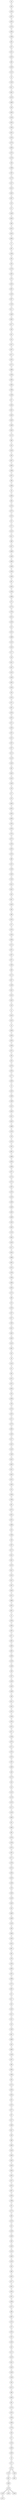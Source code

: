 graph {
n0;
n1;
n2;
n3;
n4;
n5;
n6;
n7;
n8;
n9;
n10;
n11;
n12;
n13;
n14;
n15;
n16;
n17;
n18;
n19;
n20;
n21;
n22;
n23;
n24;
n25;
n26;
n27;
n28;
n29;
n30;
n31;
n32;
n33;
n34;
n35;
n36;
n37;
n38;
n39;
n40;
n41;
n42;
n43;
n44;
n45;
n46;
n47;
n48;
n49;
n50;
n51;
n52;
n53;
n54;
n55;
n56;
n57;
n58;
n59;
n60;
n61;
n62;
n63;
n64;
n65;
n66;
n67;
n68;
n69;
n70;
n71;
n72;
n73;
n74;
n75;
n76;
n77;
n78;
n79;
n80;
n81;
n82;
n83;
n84;
n85;
n86;
n87;
n88;
n89;
n90;
n91;
n92;
n93;
n94;
n95;
n96;
n97;
n98;
n99;
n100;
n101;
n102;
n103;
n104;
n105;
n106;
n107;
n108;
n109;
n110;
n111;
n112;
n113;
n114;
n115;
n116;
n117;
n118;
n119;
n120;
n121;
n122;
n123;
n124;
n125;
n126;
n127;
n128;
n129;
n130;
n131;
n132;
n133;
n134;
n135;
n136;
n137;
n138;
n139;
n140;
n141;
n142;
n143;
n144;
n145;
n146;
n147;
n148;
n149;
n150;
n151;
n152;
n153;
n154;
n155;
n156;
n157;
n158;
n159;
n160;
n161;
n162;
n163;
n164;
n165;
n166;
n167;
n168;
n169;
n170;
n171;
n172;
n173;
n174;
n175;
n176;
n177;
n178;
n179;
n180;
n181;
n182;
n183;
n184;
n185;
n186;
n187;
n188;
n189;
n190;
n191;
n192;
n193;
n194;
n195;
n196;
n197;
n198;
n199;
n200;
n201;
n202;
n203;
n204;
n205;
n206;
n207;
n208;
n209;
n210;
n211;
n212;
n213;
n214;
n215;
n216;
n217;
n218;
n219;
n220;
n221;
n222;
n223;
n224;
n225;
n226;
n227;
n228;
n229;
n230;
n231;
n232;
n233;
n234;
n235;
n236;
n237;
n238;
n239;
n240;
n241;
n242;
n243;
n244;
n245;
n246;
n247;
n248;
n249;
n250;
n251;
n252;
n253;
n254;
n255;
n256;
n257;
n258;
n259;
n260;
n261;
n262;
n263;
n264;
n265;
n266;
n267;
n268;
n269;
n270;
n271;
n272;
n273;
n274;
n275;
n276;
n277;
n278;
n279;
n280;
n281;
n282;
n283;
n284;
n285;
n286;
n287;
n288;
n289;
n290;
n291;
n292;
n293;
n294;
n295;
n296;
n297;
n298;
n299;
n300;
n301;
n302;
n303;
n304;
n305;
n306;
n307;
n308;
n309;
n310;
n311;
n312;
n313;
n314;
n315;
n316;
n317;
n318;
n319;
n320;
n321;
n322;
n323;
n324;
n325;
n326;
n327;
n328;
n329;
n330;
n331;
n332;
n333;
n334;
n335;
n336;
n337;
n338;
n339;
n340;
n341;
n342;
n343;
n344;
n345;
n346;
n347;
n348;
n349;
n350;
n351;
n352;
n353;
n354;
n355;
n356;
n357;
n358;
n359;
n360;
n361;
n362;
n363;
n364;
n365;
n366;
n367;
n368;
n369;
n370;
n371;
n372;
n373;
n374;
n375;
n376;
n377;
n378;
n379;
n380;
n381;
n382;
n383;
n384;
n385;
n386;
n387;
n388;
n389;
n390;
n391;
n392;
n393;
n394;
n395;
n396;
n397;
n398;
n399;
n400;
n401;
n402;
n403;
n404;
n405;
n406;
n407;
n408;
n409;
n410;
n411;
n412;
n413;
n414;
n415;
n416;
n417;
n418;
n419;
n420;
n421;
n422;
n423;
n424;
n425;
n426;
n427;
n428;
n429;
n430;
n431;
n432;
n433;
n434;
n435;
n436;
n437;
n438;
n439;
n440;
n441;
n442;
n443;
n444;
n445;
n446;
n447;
n448;
n449;
n450;
n451;
n452;
n453;
n454;
n455;
n456;
n457;
n458;
n459;
n460;
n461;
n462;
n463;
n464;
n465;
n466;
n467;
n468;
n469;
n470;
n471;
n472;
n473;
n474;
n475;
n476;
n477;
n478;
n479;
n480;
n481;
n482;
n483;
n484;
n485;
n486;
n487;
n488;
n489;
n490;
n491;
n492;
n493;
n494;
n495;
n496;
n497;
n498;
n499;
n0 -- n43;
n1 -- n419;
n1 -- n18;
n2 -- n328;
n2 -- n451;
n3 -- n165;
n3 -- n456;
n4 -- n125;
n4 -- n208;
n5 -- n336;
n5 -- n210;
n6 -- n494;
n6 -- n386;
n7 -- n394;
n7 -- n87;
n8 -- n42;
n8 -- n144;
n9 -- n330;
n9 -- n271;
n10 -- n486;
n10 -- n286;
n11 -- n144;
n11 -- n85;
n12 -- n253;
n12 -- n249;
n13 -- n83;
n13 -- n233;
n14 -- n247;
n14 -- n51;
n15 -- n120;
n15 -- n34;
n16 -- n431;
n16 -- n277;
n17 -- n40;
n17 -- n134;
n18 -- n182;
n18 -- n1;
n19 -- n263;
n19 -- n496;
n20 -- n63;
n20 -- n478;
n21 -- n417;
n21 -- n462;
n22 -- n109;
n22 -- n219;
n23 -- n201;
n23 -- n290;
n24 -- n444;
n24 -- n459;
n25 -- n228;
n25 -- n66;
n26 -- n446;
n26 -- n77;
n27 -- n153;
n27 -- n255;
n28 -- n459;
n28 -- n124;
n29 -- n51;
n29 -- n377;
n30 -- n118;
n30 -- n64;
n31 -- n465;
n31 -- n393;
n32 -- n260;
n32 -- n275;
n33 -- n436;
n33 -- n499;
n34 -- n270;
n34 -- n15;
n35 -- n368;
n35 -- n480;
n36 -- n297;
n36 -- n169;
n37 -- n198;
n37 -- n284;
n38 -- n68;
n38 -- n347;
n39 -- n168;
n39 -- n311;
n40 -- n17;
n40 -- n276;
n41 -- n310;
n41 -- n221;
n42 -- n8;
n42 -- n461;
n43 -- n150;
n43 -- n0;
n44 -- n225;
n44 -- n104;
n45 -- n195;
n45 -- n417;
n46 -- n367;
n46 -- n286;
n47 -- n142;
n47 -- n334;
n48 -- n270;
n48 -- n390;
n49 -- n289;
n49 -- n116;
n50 -- n207;
n50 -- n228;
n51 -- n14;
n51 -- n29;
n52 -- n354;
n52 -- n423;
n53 -- n435;
n53 -- n447;
n54 -- n396;
n54 -- n113;
n55 -- n130;
n55 -- n60;
n56 -- n88;
n56 -- n429;
n57 -- n95;
n57 -- n241;
n58 -- n460;
n58 -- n274;
n59 -- n306;
n59 -- n128;
n60 -- n202;
n60 -- n55;
n61 -- n403;
n61 -- n170;
n62 -- n434;
n62 -- n194;
n63 -- n131;
n63 -- n20;
n64 -- n186;
n64 -- n30;
n65 -- n250;
n65 -- n323;
n66 -- n173;
n66 -- n25;
n67 -- n157;
n67 -- n372;
n68 -- n38;
n68 -- n485;
n69 -- n300;
n69 -- n413;
n70 -- n267;
n70 -- n71;
n71 -- n189;
n71 -- n70;
n72 -- n174;
n72 -- n308;
n73 -- n392;
n73 -- n454;
n74 -- n209;
n74 -- n293;
n75 -- n400;
n75 -- n77;
n76 -- n123;
n76 -- n226;
n77 -- n26;
n77 -- n75;
n78 -- n199;
n78 -- n346;
n79 -- n82;
n79 -- n183;
n80 -- n219;
n80 -- n175;
n81 -- n266;
n81 -- n473;
n82 -- n497;
n82 -- n79;
n83 -- n115;
n83 -- n13;
n84 -- n494;
n84 -- n154;
n85 -- n151;
n85 -- n11;
n86 -- n397;
n86 -- n127;
n87 -- n186;
n87 -- n7;
n88 -- n56;
n88 -- n255;
n89 -- n403;
n89 -- n375;
n90 -- n187;
n90 -- n364;
n91 -- n296;
n91 -- n175;
n92 -- n465;
n92 -- n278;
n93 -- n185;
n93 -- n449;
n94 -- n248;
n94 -- n375;
n95 -- n409;
n95 -- n57;
n96 -- n234;
n96 -- n191;
n97 -- n180;
n97 -- n443;
n98 -- n237;
n98 -- n411;
n99 -- n386;
n99 -- n322;
n100 -- n301;
n100 -- n307;
n101 -- n445;
n101 -- n383;
n102 -- n172;
n102 -- n471;
n103 -- n288;
n103 -- n105;
n104 -- n44;
n104 -- n282;
n105 -- n103;
n105 -- n302;
n106 -- n297;
n106 -- n163;
n107 -- n176;
n107 -- n314;
n108 -- n308;
n108 -- n443;
n109 -- n22;
n109 -- n449;
n110 -- n464;
n110 -- n425;
n111 -- n370;
n111 -- n245;
n112 -- n349;
n112 -- n251;
n113 -- n54;
n113 -- n240;
n114 -- n227;
n114 -- n213;
n115 -- n345;
n115 -- n83;
n116 -- n132;
n116 -- n49;
n117 -- n258;
n117 -- n344;
n118 -- n392;
n118 -- n30;
n119 -- n194;
n119 -- n374;
n120 -- n178;
n120 -- n15;
n121 -- n379;
n121 -- n433;
n122 -- n402;
n122 -- n136;
n123 -- n262;
n123 -- n76;
n124 -- n28;
n124 -- n433;
n125 -- n4;
n125 -- n419;
n126 -- n455;
n126 -- n298;
n127 -- n299;
n127 -- n86;
n128 -- n166;
n128 -- n59;
n129 -- n263;
n129 -- n353;
n130 -- n55;
n130 -- n380;
n131 -- n448;
n131 -- n63;
n132 -- n350;
n132 -- n116;
n133 -- n442;
n133 -- n279;
n134 -- n17;
n134 -- n200;
n135 -- n254;
n135 -- n399;
n136 -- n122;
n136 -- n359;
n137 -- n160;
n137 -- n455;
n138 -- n179;
n138 -- n472;
n139 -- n171;
n139 -- n393;
n140 -- n493;
n140 -- n485;
n141 -- n452;
n141 -- n331;
n142 -- n397;
n142 -- n47;
n143 -- n185;
n143 -- n380;
n144 -- n8;
n144 -- n11;
n145 -- n446;
n145 -- n434;
n146 -- n217;
n146 -- n370;
n147 -- n292;
n147 -- n315;
n148 -- n480;
n148 -- n187;
n149 -- n474;
n149 -- n278;
n150 -- n43;
n150 -- n257;
n151 -- n222;
n151 -- n85;
n152 -- n498;
n152 -- n340;
n153 -- n27;
n153 -- n184;
n154 -- n84;
n154 -- n475;
n155 -- n167;
n155 -- n193;
n156 -- n436;
n156 -- n346;
n157 -- n366;
n157 -- n67;
n158 -- n214;
n158 -- n272;
n159 -- n338;
n159 -- n169;
n160 -- n137;
n160 -- n384;
n161 -- n196;
n161 -- n224;
n162 -- n493;
n162 -- n428;
n163 -- n106;
n163 -- n168;
n164 -- n203;
n164 -- n470;
n165 -- n408;
n165 -- n3;
n166 -- n128;
n166 -- n499;
n167 -- n155;
n167 -- n431;
n168 -- n163;
n168 -- n39;
n169 -- n36;
n169 -- n159;
n170 -- n61;
n170 -- n223;
n171 -- n476;
n171 -- n139;
n172 -- n102;
n172 -- n489;
n173 -- n66;
n173 -- n404;
n174 -- n72;
n174 -- n239;
n175 -- n80;
n175 -- n91;
n176 -- n107;
n176 -- n362;
n177 -- n456;
n177 -- n204;
n178 -- n120;
n178 -- n476;
n179 -- n138;
n179 -- n235;
n179 -- n348;
n179 -- n280;
n180 -- n97;
n180 -- n339;
n181 -- n232;
n181 -- n311;
n182 -- n224;
n182 -- n18;
n183 -- n265;
n183 -- n79;
n184 -- n153;
n184 -- n349;
n185 -- n143;
n185 -- n93;
n186 -- n64;
n186 -- n87;
n187 -- n148;
n187 -- n90;
n188 -- n405;
n188 -- n322;
n189 -- n300;
n189 -- n71;
n190 -- n360;
n190 -- n268;
n191 -- n238;
n191 -- n96;
n192 -- n211;
n192 -- n331;
n193 -- n155;
n193 -- n282;
n194 -- n119;
n194 -- n62;
n195 -- n312;
n195 -- n45;
n196 -- n161;
n196 -- n337;
n197 -- n247;
n197 -- n471;
n198 -- n37;
n198 -- n398;
n199 -- n418;
n199 -- n78;
n200 -- n330;
n200 -- n134;
n201 -- n312;
n201 -- n23;
n202 -- n60;
n202 -- n477;
n203 -- n234;
n203 -- n164;
n204 -- n177;
n204 -- n478;
n205 -- n430;
n205 -- n316;
n206 -- n248;
n206 -- n243;
n207 -- n405;
n207 -- n50;
n208 -- n230;
n208 -- n4;
n209 -- n266;
n209 -- n74;
n210 -- n5;
n210 -- n250;
n211 -- n252;
n211 -- n192;
n212 -- n458;
n212 -- n468;
n213 -- n114;
n213 -- n302;
n214 -- n158;
n214 -- n294;
n215 -- n293;
n215 -- n445;
n216 -- n387;
n216 -- n273;
n217 -- n313;
n217 -- n146;
n218 -- n461;
n218 -- n264;
n219 -- n80;
n219 -- n22;
n220 -- n448;
n220 -- n230;
n221 -- n41;
n221 -- n318;
n222 -- n151;
n222 -- n444;
n223 -- n329;
n223 -- n170;
n224 -- n161;
n224 -- n182;
n225 -- n44;
n225 -- n421;
n226 -- n76;
n226 -- n389;
n227 -- n114;
n227 -- n358;
n228 -- n25;
n228 -- n50;
n229 -- n305;
n229 -- n365;
n230 -- n220;
n230 -- n208;
n231 -- n320;
n231 -- n340;
n232 -- n246;
n232 -- n181;
n233 -- n437;
n233 -- n13;
n234 -- n203;
n234 -- n96;
n235 -- n179;
n236 -- n489;
n236 -- n463;
n237 -- n98;
n237 -- n268;
n238 -- n356;
n238 -- n191;
n239 -- n174;
n239 -- n414;
n240 -- n113;
n240 -- n354;
n241 -- n57;
n241 -- n323;
n242 -- n486;
n242 -- n342;
n243 -- n441;
n243 -- n206;
n244 -- n316;
n244 -- n470;
n245 -- n111;
n245 -- n410;
n246 -- n335;
n246 -- n232;
n247 -- n14;
n247 -- n197;
n248 -- n94;
n248 -- n206;
n249 -- n12;
n249 -- n414;
n250 -- n65;
n250 -- n210;
n251 -- n112;
n251 -- n407;
n252 -- n319;
n252 -- n211;
n253 -- n12;
n253 -- n399;
n254 -- n135;
n254 -- n277;
n255 -- n27;
n255 -- n88;
n256 -- n307;
n256 -- n371;
n257 -- n150;
n257 -- n425;
n258 -- n365;
n258 -- n117;
n259 -- n356;
n259 -- n355;
n260 -- n281;
n260 -- n32;
n261 -- n341;
n261 -- n376;
n262 -- n123;
n262 -- n361;
n263 -- n129;
n263 -- n19;
n264 -- n218;
n264 -- n495;
n265 -- n352;
n265 -- n183;
n266 -- n209;
n266 -- n81;
n267 -- n70;
n267 -- n303;
n268 -- n190;
n268 -- n237;
n269 -- n371;
n269 -- n395;
n270 -- n48;
n270 -- n34;
n271 -- n9;
n271 -- n273;
n272 -- n158;
n272 -- n491;
n273 -- n271;
n273 -- n216;
n273 -- n406;
n274 -- n337;
n274 -- n58;
n275 -- n479;
n275 -- n32;
n276 -- n40;
n276 -- n490;
n277 -- n254;
n277 -- n16;
n278 -- n149;
n278 -- n92;
n279 -- n133;
n279 -- n350;
n280 -- n387;
n280 -- n179;
n281 -- n260;
n281 -- n334;
n282 -- n104;
n282 -- n193;
n283 -- n442;
n283 -- n353;
n284 -- n37;
n284 -- n291;
n285 -- n309;
n285 -- n438;
n286 -- n46;
n286 -- n10;
n287 -- n319;
n287 -- n421;
n288 -- n103;
n288 -- n438;
n289 -- n362;
n289 -- n49;
n290 -- n467;
n290 -- n23;
n291 -- n450;
n291 -- n284;
n292 -- n147;
n292 -- n304;
n293 -- n74;
n293 -- n215;
n294 -- n214;
n294 -- n418;
n295 -- n309;
n295 -- n305;
n296 -- n343;
n296 -- n91;
n297 -- n36;
n297 -- n106;
n298 -- n126;
n298 -- n420;
n299 -- n351;
n299 -- n127;
n300 -- n189;
n300 -- n69;
n301 -- n100;
n301 -- n454;
n302 -- n105;
n302 -- n213;
n303 -- n267;
n303 -- n314;
n304 -- n292;
n304 -- n428;
n305 -- n295;
n305 -- n229;
n306 -- n59;
n306 -- n440;
n307 -- n100;
n307 -- n256;
n308 -- n72;
n308 -- n108;
n309 -- n285;
n309 -- n295;
n310 -- n41;
n310 -- n475;
n311 -- n181;
n311 -- n39;
n312 -- n195;
n312 -- n201;
n313 -- n335;
n313 -- n217;
n314 -- n107;
n314 -- n303;
n315 -- n147;
n315 -- n457;
n316 -- n244;
n316 -- n205;
n317 -- n482;
n317 -- n391;
n318 -- n221;
n318 -- n411;
n319 -- n252;
n319 -- n287;
n320 -- n389;
n320 -- n231;
n321 -- n460;
n321 -- n407;
n322 -- n99;
n322 -- n188;
n323 -- n241;
n323 -- n65;
n324 -- n412;
n324 -- n422;
n325 -- n400;
n325 -- n333;
n326 -- n358;
n326 -- n488;
n327 -- n336;
n327 -- n481;
n328 -- n484;
n328 -- n2;
n329 -- n223;
n329 -- n490;
n330 -- n9;
n330 -- n200;
n331 -- n141;
n331 -- n192;
n332 -- n451;
n332 -- n468;
n333 -- n430;
n333 -- n325;
n334 -- n281;
n334 -- n47;
n335 -- n246;
n335 -- n313;
n336 -- n327;
n336 -- n5;
n337 -- n274;
n337 -- n196;
n338 -- n159;
n338 -- n382;
n339 -- n439;
n339 -- n180;
n340 -- n152;
n340 -- n231;
n341 -- n373;
n341 -- n261;
n342 -- n473;
n342 -- n242;
n343 -- n296;
n343 -- n457;
n344 -- n369;
n344 -- n117;
n345 -- n466;
n345 -- n115;
n346 -- n78;
n346 -- n156;
n347 -- n38;
n347 -- n366;
n348 -- n179;
n349 -- n112;
n349 -- n184;
n350 -- n132;
n350 -- n279;
n351 -- n453;
n351 -- n299;
n352 -- n265;
n352 -- n388;
n353 -- n283;
n353 -- n129;
n354 -- n52;
n354 -- n240;
n355 -- n435;
n355 -- n259;
n356 -- n259;
n356 -- n238;
n357 -- n452;
n357 -- n374;
n358 -- n326;
n358 -- n227;
n359 -- n466;
n359 -- n136;
n360 -- n439;
n360 -- n190;
n361 -- n262;
n361 -- n488;
n362 -- n289;
n362 -- n176;
n363 -- n427;
n363 -- n432;
n364 -- n396;
n364 -- n90;
n365 -- n258;
n365 -- n229;
n366 -- n157;
n366 -- n347;
n367 -- n46;
n367 -- n373;
n368 -- n467;
n368 -- n35;
n369 -- n402;
n369 -- n344;
n370 -- n111;
n370 -- n146;
n371 -- n256;
n371 -- n269;
n372 -- n423;
n372 -- n67;
n373 -- n367;
n373 -- n341;
n374 -- n119;
n374 -- n357;
n375 -- n89;
n375 -- n94;
n376 -- n412;
n376 -- n261;
n377 -- n29;
n377 -- n395;
n378 -- n481;
n378 -- n496;
n379 -- n121;
n379 -- n384;
n380 -- n130;
n380 -- n143;
n381 -- n406;
n382 -- n338;
n382 -- n483;
n383 -- n420;
n383 -- n101;
n384 -- n160;
n384 -- n379;
n385 -- n398;
n385 -- n463;
n386 -- n99;
n386 -- n6;
n387 -- n216;
n387 -- n280;
n388 -- n352;
n388 -- n415;
n389 -- n226;
n389 -- n320;
n390 -- n48;
n390 -- n492;
n391 -- n483;
n391 -- n317;
n392 -- n73;
n392 -- n118;
n393 -- n31;
n393 -- n139;
n394 -- n416;
n394 -- n7;
n395 -- n269;
n395 -- n377;
n396 -- n54;
n396 -- n364;
n397 -- n142;
n397 -- n86;
n398 -- n385;
n398 -- n198;
n399 -- n135;
n399 -- n253;
n400 -- n325;
n400 -- n75;
n401 -- n453;
n401 -- n477;
n402 -- n369;
n402 -- n122;
n403 -- n61;
n403 -- n89;
n404 -- n173;
n404 -- n469;
n405 -- n207;
n405 -- n188;
n406 -- n381;
n406 -- n273;
n407 -- n321;
n407 -- n251;
n408 -- n165;
n408 -- n498;
n409 -- n95;
n409 -- n464;
n410 -- n245;
n410 -- n492;
n411 -- n98;
n411 -- n318;
n412 -- n324;
n412 -- n376;
n413 -- n416;
n413 -- n69;
n414 -- n239;
n414 -- n249;
n415 -- n462;
n415 -- n388;
n416 -- n413;
n416 -- n394;
n417 -- n45;
n417 -- n21;
n418 -- n199;
n418 -- n294;
n419 -- n125;
n419 -- n1;
n420 -- n298;
n420 -- n383;
n421 -- n225;
n421 -- n287;
n422 -- n324;
n422 -- n487;
n423 -- n52;
n423 -- n372;
n424 -- n497;
n424 -- n440;
n425 -- n110;
n425 -- n257;
n426 -- n450;
n426 -- n469;
n427 -- n437;
n427 -- n363;
n428 -- n162;
n428 -- n304;
n429 -- n56;
n429 -- n447;
n430 -- n333;
n430 -- n205;
n431 -- n16;
n431 -- n167;
n432 -- n363;
n432 -- n495;
n433 -- n121;
n433 -- n124;
n434 -- n145;
n434 -- n62;
n435 -- n355;
n435 -- n53;
n436 -- n33;
n436 -- n156;
n437 -- n427;
n437 -- n233;
n438 -- n285;
n438 -- n288;
n439 -- n360;
n439 -- n339;
n440 -- n306;
n440 -- n424;
n441 -- n479;
n441 -- n243;
n442 -- n133;
n442 -- n283;
n443 -- n97;
n443 -- n108;
n444 -- n24;
n444 -- n222;
n445 -- n215;
n445 -- n101;
n446 -- n145;
n446 -- n26;
n447 -- n53;
n447 -- n429;
n448 -- n220;
n448 -- n131;
n449 -- n109;
n449 -- n93;
n450 -- n291;
n450 -- n426;
n451 -- n332;
n451 -- n2;
n452 -- n141;
n452 -- n357;
n453 -- n351;
n453 -- n401;
n454 -- n73;
n454 -- n301;
n455 -- n137;
n455 -- n126;
n456 -- n177;
n456 -- n3;
n457 -- n343;
n457 -- n315;
n458 -- n212;
n458 -- n487;
n459 -- n24;
n459 -- n28;
n460 -- n321;
n460 -- n58;
n461 -- n218;
n461 -- n42;
n462 -- n21;
n462 -- n415;
n463 -- n236;
n463 -- n385;
n464 -- n110;
n464 -- n409;
n465 -- n31;
n465 -- n92;
n466 -- n345;
n466 -- n359;
n467 -- n368;
n467 -- n290;
n468 -- n332;
n468 -- n212;
n469 -- n426;
n469 -- n404;
n470 -- n244;
n470 -- n164;
n471 -- n102;
n471 -- n197;
n472 -- n138;
n473 -- n81;
n473 -- n342;
n474 -- n149;
n474 -- n491;
n475 -- n310;
n475 -- n154;
n476 -- n178;
n476 -- n171;
n477 -- n202;
n477 -- n401;
n478 -- n20;
n478 -- n204;
n479 -- n275;
n479 -- n441;
n480 -- n35;
n480 -- n148;
n481 -- n378;
n481 -- n327;
n482 -- n484;
n482 -- n317;
n483 -- n382;
n483 -- n391;
n484 -- n328;
n484 -- n482;
n485 -- n68;
n485 -- n140;
n486 -- n10;
n486 -- n242;
n487 -- n458;
n487 -- n422;
n488 -- n326;
n488 -- n361;
n489 -- n236;
n489 -- n172;
n490 -- n329;
n490 -- n276;
n491 -- n474;
n491 -- n272;
n492 -- n390;
n492 -- n410;
n493 -- n162;
n493 -- n140;
n494 -- n84;
n494 -- n6;
n495 -- n432;
n495 -- n264;
n496 -- n378;
n496 -- n19;
n497 -- n82;
n497 -- n424;
n498 -- n408;
n498 -- n152;
n499 -- n166;
n499 -- n33;
}
